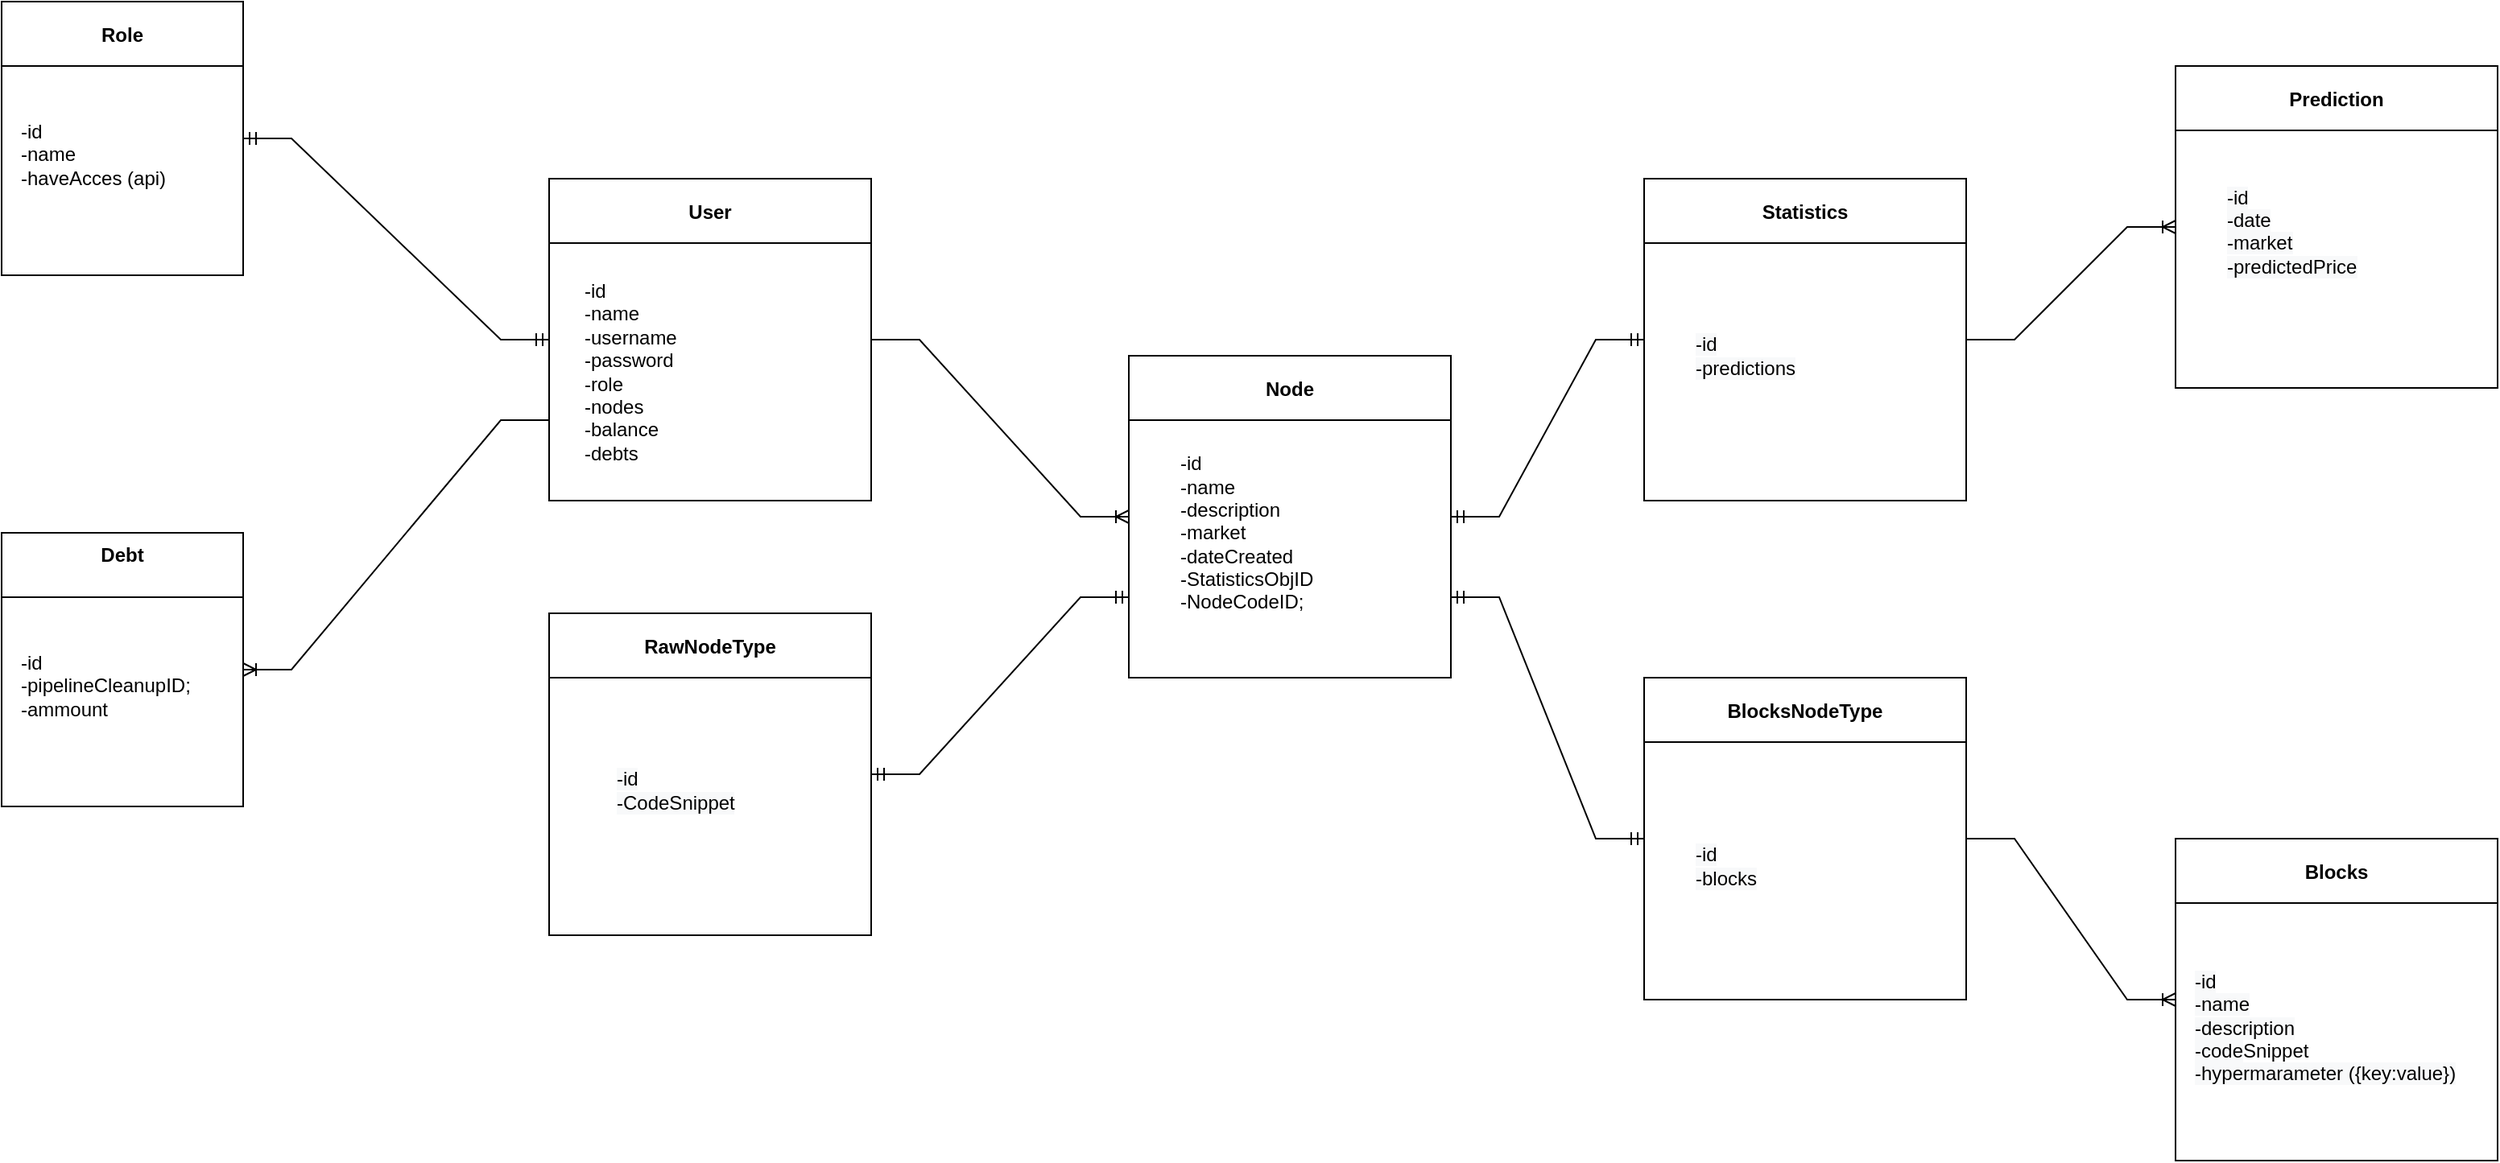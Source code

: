 <mxfile version="20.4.0" type="device"><diagram id="1MA1JgAbRvWYXQ7X30O4" name="Page-1"><mxGraphModel dx="2031" dy="1034" grid="1" gridSize="10" guides="1" tooltips="1" connect="1" arrows="1" fold="1" page="1" pageScale="1" pageWidth="4500" pageHeight="4500" math="0" shadow="0"><root><mxCell id="0"/><mxCell id="1" parent="0"/><mxCell id="kykveNz-PSwbmEIrODwh-7" value="User" style="swimlane;startSize=40;" parent="1" vertex="1"><mxGeometry x="1340" y="440" width="200" height="200" as="geometry"/></mxCell><mxCell id="kykveNz-PSwbmEIrODwh-10" value="-id&lt;br&gt;-name&amp;nbsp;&lt;br&gt;-username&lt;br&gt;-password&lt;br&gt;-role&lt;br&gt;-nodes&lt;br&gt;&lt;div&gt;-balance&lt;/div&gt;&lt;div&gt;-debts&lt;br&gt;&lt;/div&gt;" style="text;html=1;strokeColor=none;fillColor=none;align=left;verticalAlign=middle;whiteSpace=wrap;rounded=0;" parent="kykveNz-PSwbmEIrODwh-7" vertex="1"><mxGeometry x="20" y="50" width="140" height="140" as="geometry"/></mxCell><mxCell id="kykveNz-PSwbmEIrODwh-8" value="Node" style="swimlane;startSize=40;" parent="1" vertex="1"><mxGeometry x="1700" y="550" width="200" height="200" as="geometry"/></mxCell><mxCell id="kykveNz-PSwbmEIrODwh-52" value="-id&lt;br&gt;-name&amp;nbsp;&lt;br&gt;-description&lt;br&gt;-market&lt;br&gt;-dateCreated&lt;br&gt;&lt;div&gt;-StatisticsObjID&lt;/div&gt;&lt;div&gt;-NodeCodeID;&lt;br&gt;&lt;/div&gt;" style="text;html=1;strokeColor=none;fillColor=none;align=left;verticalAlign=middle;whiteSpace=wrap;rounded=0;" parent="kykveNz-PSwbmEIrODwh-8" vertex="1"><mxGeometry x="30" y="50" width="140" height="120" as="geometry"/></mxCell><mxCell id="kykveNz-PSwbmEIrODwh-9" value="Blocks" style="swimlane;startSize=40;" parent="1" vertex="1"><mxGeometry x="2350" y="850" width="200" height="200" as="geometry"/></mxCell><mxCell id="kykveNz-PSwbmEIrODwh-11" value="&lt;br&gt;&lt;span style=&quot;color: rgb(0, 0, 0); font-family: Helvetica; font-size: 12px; font-style: normal; font-variant-ligatures: normal; font-variant-caps: normal; font-weight: 400; letter-spacing: normal; orphans: 2; text-align: left; text-indent: 0px; text-transform: none; widows: 2; word-spacing: 0px; -webkit-text-stroke-width: 0px; background-color: rgb(248, 249, 250); text-decoration-thickness: initial; text-decoration-style: initial; text-decoration-color: initial; float: none; display: inline !important;&quot;&gt;-id&lt;/span&gt;&lt;br style=&quot;color: rgb(0, 0, 0); font-family: Helvetica; font-size: 12px; font-style: normal; font-variant-ligatures: normal; font-variant-caps: normal; font-weight: 400; letter-spacing: normal; orphans: 2; text-align: left; text-indent: 0px; text-transform: none; widows: 2; word-spacing: 0px; -webkit-text-stroke-width: 0px; background-color: rgb(248, 249, 250); text-decoration-thickness: initial; text-decoration-style: initial; text-decoration-color: initial;&quot;&gt;&lt;span style=&quot;color: rgb(0, 0, 0); font-family: Helvetica; font-size: 12px; font-style: normal; font-variant-ligatures: normal; font-variant-caps: normal; font-weight: 400; letter-spacing: normal; orphans: 2; text-align: left; text-indent: 0px; text-transform: none; widows: 2; word-spacing: 0px; -webkit-text-stroke-width: 0px; background-color: rgb(248, 249, 250); text-decoration-thickness: initial; text-decoration-style: initial; text-decoration-color: initial; float: none; display: inline !important;&quot;&gt;-name&lt;/span&gt;&lt;br style=&quot;color: rgb(0, 0, 0); font-family: Helvetica; font-size: 12px; font-style: normal; font-variant-ligatures: normal; font-variant-caps: normal; font-weight: 400; letter-spacing: normal; orphans: 2; text-align: left; text-indent: 0px; text-transform: none; widows: 2; word-spacing: 0px; -webkit-text-stroke-width: 0px; background-color: rgb(248, 249, 250); text-decoration-thickness: initial; text-decoration-style: initial; text-decoration-color: initial;&quot;&gt;&lt;span style=&quot;color: rgb(0, 0, 0); font-family: Helvetica; font-size: 12px; font-style: normal; font-variant-ligatures: normal; font-variant-caps: normal; font-weight: 400; letter-spacing: normal; orphans: 2; text-align: left; text-indent: 0px; text-transform: none; widows: 2; word-spacing: 0px; -webkit-text-stroke-width: 0px; background-color: rgb(248, 249, 250); text-decoration-thickness: initial; text-decoration-style: initial; text-decoration-color: initial; float: none; display: inline !important;&quot;&gt;-description&lt;/span&gt;&lt;br style=&quot;color: rgb(0, 0, 0); font-family: Helvetica; font-size: 12px; font-style: normal; font-variant-ligatures: normal; font-variant-caps: normal; font-weight: 400; letter-spacing: normal; orphans: 2; text-align: left; text-indent: 0px; text-transform: none; widows: 2; word-spacing: 0px; -webkit-text-stroke-width: 0px; background-color: rgb(248, 249, 250); text-decoration-thickness: initial; text-decoration-style: initial; text-decoration-color: initial;&quot;&gt;&lt;span style=&quot;color: rgb(0, 0, 0); font-family: Helvetica; font-size: 12px; font-style: normal; font-variant-ligatures: normal; font-variant-caps: normal; font-weight: 400; letter-spacing: normal; orphans: 2; text-align: left; text-indent: 0px; text-transform: none; widows: 2; word-spacing: 0px; -webkit-text-stroke-width: 0px; background-color: rgb(248, 249, 250); text-decoration-thickness: initial; text-decoration-style: initial; text-decoration-color: initial; float: none; display: inline !important;&quot;&gt;-code&lt;/span&gt;Snippet&lt;br style=&quot;color: rgb(0, 0, 0); font-family: Helvetica; font-size: 12px; font-style: normal; font-variant-ligatures: normal; font-variant-caps: normal; font-weight: 400; letter-spacing: normal; orphans: 2; text-align: left; text-indent: 0px; text-transform: none; widows: 2; word-spacing: 0px; -webkit-text-stroke-width: 0px; background-color: rgb(248, 249, 250); text-decoration-thickness: initial; text-decoration-style: initial; text-decoration-color: initial;&quot;&gt;&lt;span style=&quot;color: rgb(0, 0, 0); font-family: Helvetica; font-size: 12px; font-style: normal; font-variant-ligatures: normal; font-variant-caps: normal; font-weight: 400; letter-spacing: normal; orphans: 2; text-align: left; text-indent: 0px; text-transform: none; widows: 2; word-spacing: 0px; -webkit-text-stroke-width: 0px; background-color: rgb(248, 249, 250); text-decoration-thickness: initial; text-decoration-style: initial; text-decoration-color: initial; float: none; display: inline !important;&quot;&gt;-hypermarameter ({key:value})&lt;br&gt;&lt;/span&gt;" style="text;html=1;strokeColor=none;fillColor=none;align=left;verticalAlign=middle;whiteSpace=wrap;rounded=0;" parent="kykveNz-PSwbmEIrODwh-9" vertex="1"><mxGeometry x="10" y="50" width="170" height="120" as="geometry"/></mxCell><mxCell id="kykveNz-PSwbmEIrODwh-45" value="RawNodeType" style="swimlane;startSize=40;" parent="1" vertex="1"><mxGeometry x="1340" y="710" width="200" height="200" as="geometry"/></mxCell><mxCell id="kykveNz-PSwbmEIrODwh-50" value="&lt;br&gt;&lt;span style=&quot;color: rgb(0, 0, 0); font-family: Helvetica; font-size: 12px; font-style: normal; font-variant-ligatures: normal; font-variant-caps: normal; font-weight: 400; letter-spacing: normal; orphans: 2; text-align: left; text-indent: 0px; text-transform: none; widows: 2; word-spacing: 0px; -webkit-text-stroke-width: 0px; background-color: rgb(248, 249, 250); text-decoration-thickness: initial; text-decoration-style: initial; text-decoration-color: initial; float: none; display: inline !important;&quot;&gt;-id&lt;/span&gt;&lt;br style=&quot;color: rgb(0, 0, 0); font-family: Helvetica; font-size: 12px; font-style: normal; font-variant-ligatures: normal; font-variant-caps: normal; font-weight: 400; letter-spacing: normal; orphans: 2; text-align: left; text-indent: 0px; text-transform: none; widows: 2; word-spacing: 0px; -webkit-text-stroke-width: 0px; background-color: rgb(248, 249, 250); text-decoration-thickness: initial; text-decoration-style: initial; text-decoration-color: initial;&quot;&gt;&lt;div&gt;&lt;span style=&quot;color: rgb(0, 0, 0); font-family: Helvetica; font-size: 12px; font-style: normal; font-variant-ligatures: normal; font-variant-caps: normal; font-weight: 400; letter-spacing: normal; orphans: 2; text-align: left; text-indent: 0px; text-transform: none; widows: 2; word-spacing: 0px; -webkit-text-stroke-width: 0px; background-color: rgb(248, 249, 250); text-decoration-thickness: initial; text-decoration-style: initial; text-decoration-color: initial; float: none; display: inline !important;&quot;&gt;-CodeSnippet&lt;/span&gt;&lt;/div&gt;&lt;div&gt;&lt;span style=&quot;color: rgb(0, 0, 0); font-family: Helvetica; font-size: 12px; font-style: normal; font-variant-ligatures: normal; font-variant-caps: normal; font-weight: 400; letter-spacing: normal; orphans: 2; text-align: left; text-indent: 0px; text-transform: none; widows: 2; word-spacing: 0px; -webkit-text-stroke-width: 0px; background-color: rgb(248, 249, 250); text-decoration-thickness: initial; text-decoration-style: initial; text-decoration-color: initial; float: none; display: inline !important;&quot;&gt;&lt;br&gt;&lt;/span&gt;&lt;/div&gt;" style="text;html=1;strokeColor=none;fillColor=none;align=left;verticalAlign=middle;whiteSpace=wrap;rounded=0;" parent="kykveNz-PSwbmEIrODwh-45" vertex="1"><mxGeometry x="40" y="50" width="140" height="120" as="geometry"/></mxCell><mxCell id="kykveNz-PSwbmEIrODwh-46" value="BlocksNodeType" style="swimlane;startSize=40;" parent="1" vertex="1"><mxGeometry x="2020" y="750" width="200" height="200" as="geometry"/></mxCell><mxCell id="kykveNz-PSwbmEIrODwh-49" value="&lt;br&gt;&lt;span style=&quot;color: rgb(0, 0, 0); font-family: Helvetica; font-size: 12px; font-style: normal; font-variant-ligatures: normal; font-variant-caps: normal; font-weight: 400; letter-spacing: normal; orphans: 2; text-align: left; text-indent: 0px; text-transform: none; widows: 2; word-spacing: 0px; -webkit-text-stroke-width: 0px; background-color: rgb(248, 249, 250); text-decoration-thickness: initial; text-decoration-style: initial; text-decoration-color: initial; float: none; display: inline !important;&quot;&gt;-id&lt;/span&gt;&lt;br style=&quot;color: rgb(0, 0, 0); font-family: Helvetica; font-size: 12px; font-style: normal; font-variant-ligatures: normal; font-variant-caps: normal; font-weight: 400; letter-spacing: normal; orphans: 2; text-align: left; text-indent: 0px; text-transform: none; widows: 2; word-spacing: 0px; -webkit-text-stroke-width: 0px; background-color: rgb(248, 249, 250); text-decoration-thickness: initial; text-decoration-style: initial; text-decoration-color: initial;&quot;&gt;&lt;span style=&quot;color: rgb(0, 0, 0); font-family: Helvetica; font-size: 12px; font-style: normal; font-variant-ligatures: normal; font-variant-caps: normal; font-weight: 400; letter-spacing: normal; orphans: 2; text-align: left; text-indent: 0px; text-transform: none; widows: 2; word-spacing: 0px; -webkit-text-stroke-width: 0px; background-color: rgb(248, 249, 250); text-decoration-thickness: initial; text-decoration-style: initial; text-decoration-color: initial; float: none; display: inline !important;&quot;&gt;-blocks&lt;/span&gt;&lt;br style=&quot;color: rgb(0, 0, 0); font-family: Helvetica; font-size: 12px; font-style: normal; font-variant-ligatures: normal; font-variant-caps: normal; font-weight: 400; letter-spacing: normal; orphans: 2; text-align: left; text-indent: 0px; text-transform: none; widows: 2; word-spacing: 0px; -webkit-text-stroke-width: 0px; background-color: rgb(248, 249, 250); text-decoration-thickness: initial; text-decoration-style: initial; text-decoration-color: initial;&quot;&gt;" style="text;html=1;strokeColor=none;fillColor=none;align=left;verticalAlign=middle;whiteSpace=wrap;rounded=0;" parent="kykveNz-PSwbmEIrODwh-46" vertex="1"><mxGeometry x="30" y="50" width="140" height="120" as="geometry"/></mxCell><mxCell id="kykveNz-PSwbmEIrODwh-47" value="" style="edgeStyle=entityRelationEdgeStyle;fontSize=12;html=1;endArrow=ERoneToMany;rounded=0;exitX=1;exitY=0.5;exitDx=0;exitDy=0;entryX=0;entryY=0.5;entryDx=0;entryDy=0;" parent="1" source="kykveNz-PSwbmEIrODwh-46" target="kykveNz-PSwbmEIrODwh-9" edge="1"><mxGeometry width="100" height="100" relative="1" as="geometry"><mxPoint x="2020" y="1280" as="sourcePoint"/><mxPoint x="2190" y="1170" as="targetPoint"/></mxGeometry></mxCell><mxCell id="kykveNz-PSwbmEIrODwh-51" value="" style="edgeStyle=entityRelationEdgeStyle;fontSize=12;html=1;endArrow=ERoneToMany;rounded=0;entryX=0;entryY=0.5;entryDx=0;entryDy=0;" parent="1" target="kykveNz-PSwbmEIrODwh-8" edge="1"><mxGeometry width="100" height="100" relative="1" as="geometry"><mxPoint x="1540" y="540" as="sourcePoint"/><mxPoint x="2150" y="1250" as="targetPoint"/></mxGeometry></mxCell><mxCell id="kykveNz-PSwbmEIrODwh-53" value="" style="edgeStyle=entityRelationEdgeStyle;fontSize=12;html=1;endArrow=ERmandOne;startArrow=ERmandOne;rounded=0;entryX=0;entryY=0.75;entryDx=0;entryDy=0;exitX=1;exitY=0.5;exitDx=0;exitDy=0;" parent="1" source="kykveNz-PSwbmEIrODwh-45" target="kykveNz-PSwbmEIrODwh-8" edge="1"><mxGeometry width="100" height="100" relative="1" as="geometry"><mxPoint x="1780" y="830" as="sourcePoint"/><mxPoint x="1720" y="700" as="targetPoint"/></mxGeometry></mxCell><mxCell id="kykveNz-PSwbmEIrODwh-54" value="" style="edgeStyle=entityRelationEdgeStyle;fontSize=12;html=1;endArrow=ERmandOne;startArrow=ERmandOne;rounded=0;entryX=1;entryY=0.75;entryDx=0;entryDy=0;exitX=0;exitY=0.5;exitDx=0;exitDy=0;" parent="1" source="kykveNz-PSwbmEIrODwh-46" target="kykveNz-PSwbmEIrODwh-8" edge="1"><mxGeometry width="100" height="100" relative="1" as="geometry"><mxPoint x="2040" y="810" as="sourcePoint"/><mxPoint x="1920" y="790" as="targetPoint"/></mxGeometry></mxCell><mxCell id="kykveNz-PSwbmEIrODwh-62" value="Role" style="swimlane;startSize=40;" parent="1" vertex="1"><mxGeometry x="1000" y="330" width="150" height="170" as="geometry"/></mxCell><mxCell id="kykveNz-PSwbmEIrODwh-63" value="-id&lt;br&gt;-name&lt;br&gt;-haveAcces (api)" style="text;html=1;strokeColor=none;fillColor=none;align=left;verticalAlign=middle;whiteSpace=wrap;rounded=0;" parent="kykveNz-PSwbmEIrODwh-62" vertex="1"><mxGeometry x="10" y="50" width="100" height="90" as="geometry"/></mxCell><mxCell id="kykveNz-PSwbmEIrODwh-64" value="" style="edgeStyle=entityRelationEdgeStyle;fontSize=12;html=1;endArrow=ERmandOne;startArrow=ERmandOne;rounded=0;exitX=1;exitY=0.5;exitDx=0;exitDy=0;entryX=0;entryY=0.5;entryDx=0;entryDy=0;" parent="1" source="kykveNz-PSwbmEIrODwh-62" target="kykveNz-PSwbmEIrODwh-7" edge="1"><mxGeometry width="100" height="100" relative="1" as="geometry"><mxPoint x="1250" y="770" as="sourcePoint"/><mxPoint x="1340" y="570" as="targetPoint"/></mxGeometry></mxCell><mxCell id="wbOiaB9oi3bMqqWxAs2A-1" value="Statistics" style="swimlane;startSize=40;" parent="1" vertex="1"><mxGeometry x="2020" y="440" width="200" height="200" as="geometry"/></mxCell><mxCell id="wbOiaB9oi3bMqqWxAs2A-2" value="&lt;br&gt;&lt;span style=&quot;color: rgb(0, 0, 0); font-family: Helvetica; font-size: 12px; font-style: normal; font-variant-ligatures: normal; font-variant-caps: normal; font-weight: 400; letter-spacing: normal; orphans: 2; text-align: left; text-indent: 0px; text-transform: none; widows: 2; word-spacing: 0px; -webkit-text-stroke-width: 0px; background-color: rgb(248, 249, 250); text-decoration-thickness: initial; text-decoration-style: initial; text-decoration-color: initial; float: none; display: inline !important;&quot;&gt;-id&lt;br&gt;-predictions&lt;br&gt;&lt;br&gt;&lt;/span&gt;" style="text;html=1;strokeColor=none;fillColor=none;align=left;verticalAlign=middle;whiteSpace=wrap;rounded=0;" parent="wbOiaB9oi3bMqqWxAs2A-1" vertex="1"><mxGeometry x="30" y="50" width="140" height="120" as="geometry"/></mxCell><mxCell id="wbOiaB9oi3bMqqWxAs2A-3" value="" style="edgeStyle=entityRelationEdgeStyle;fontSize=12;html=1;endArrow=ERmandOne;startArrow=ERmandOne;rounded=0;entryX=1;entryY=0.5;entryDx=0;entryDy=0;exitX=0;exitY=0.5;exitDx=0;exitDy=0;" parent="1" source="wbOiaB9oi3bMqqWxAs2A-1" target="kykveNz-PSwbmEIrODwh-8" edge="1"><mxGeometry width="100" height="100" relative="1" as="geometry"><mxPoint x="2030" y="660" as="sourcePoint"/><mxPoint x="2000" y="660" as="targetPoint"/></mxGeometry></mxCell><mxCell id="wbOiaB9oi3bMqqWxAs2A-4" value="Prediction" style="swimlane;startSize=40;" parent="1" vertex="1"><mxGeometry x="2350" y="370" width="200" height="200" as="geometry"/></mxCell><mxCell id="wbOiaB9oi3bMqqWxAs2A-5" value="&lt;span style=&quot;color: rgb(0, 0, 0); font-family: Helvetica; font-size: 12px; font-style: normal; font-variant-ligatures: normal; font-variant-caps: normal; font-weight: 400; letter-spacing: normal; orphans: 2; text-align: left; text-indent: 0px; text-transform: none; widows: 2; word-spacing: 0px; -webkit-text-stroke-width: 0px; background-color: rgb(248, 249, 250); text-decoration-thickness: initial; text-decoration-style: initial; text-decoration-color: initial; float: none; display: inline !important;&quot;&gt;-id&lt;br&gt;-date&lt;br&gt;-market&lt;br&gt;-predictedPrice&lt;br&gt;&lt;br&gt;&lt;/span&gt;" style="text;html=1;strokeColor=none;fillColor=none;align=left;verticalAlign=middle;whiteSpace=wrap;rounded=0;" parent="wbOiaB9oi3bMqqWxAs2A-4" vertex="1"><mxGeometry x="30" y="50" width="140" height="120" as="geometry"/></mxCell><mxCell id="wbOiaB9oi3bMqqWxAs2A-6" value="" style="edgeStyle=entityRelationEdgeStyle;fontSize=12;html=1;endArrow=ERoneToMany;rounded=0;entryX=0;entryY=0.5;entryDx=0;entryDy=0;exitX=1;exitY=0.5;exitDx=0;exitDy=0;" parent="1" source="wbOiaB9oi3bMqqWxAs2A-1" target="wbOiaB9oi3bMqqWxAs2A-4" edge="1"><mxGeometry width="100" height="100" relative="1" as="geometry"><mxPoint x="2060" y="710.0" as="sourcePoint"/><mxPoint x="2260" y="810" as="targetPoint"/></mxGeometry></mxCell><mxCell id="KQO6dvQj-Ojv_anfkNQ4-2" value="Debt&#xA;" style="swimlane;startSize=40;" vertex="1" parent="1"><mxGeometry x="1000" y="660" width="150" height="170" as="geometry"/></mxCell><mxCell id="KQO6dvQj-Ojv_anfkNQ4-3" value="&lt;div&gt;-id&lt;/div&gt;&lt;div&gt;-pipelineCleanupID;&lt;br&gt;&lt;/div&gt;&lt;div&gt;-ammount&lt;br&gt;&lt;/div&gt;" style="text;html=1;strokeColor=none;fillColor=none;align=left;verticalAlign=middle;whiteSpace=wrap;rounded=0;" vertex="1" parent="KQO6dvQj-Ojv_anfkNQ4-2"><mxGeometry x="10" y="50" width="120" height="90" as="geometry"/></mxCell><mxCell id="KQO6dvQj-Ojv_anfkNQ4-5" value="" style="edgeStyle=entityRelationEdgeStyle;fontSize=12;html=1;endArrow=ERoneToMany;rounded=0;entryX=1;entryY=0.5;entryDx=0;entryDy=0;exitX=0;exitY=0.75;exitDx=0;exitDy=0;" edge="1" parent="1" source="kykveNz-PSwbmEIrODwh-7" target="KQO6dvQj-Ojv_anfkNQ4-2"><mxGeometry width="100" height="100" relative="1" as="geometry"><mxPoint x="1200.0" y="690" as="sourcePoint"/><mxPoint x="1360.0" y="800" as="targetPoint"/></mxGeometry></mxCell></root></mxGraphModel></diagram></mxfile>